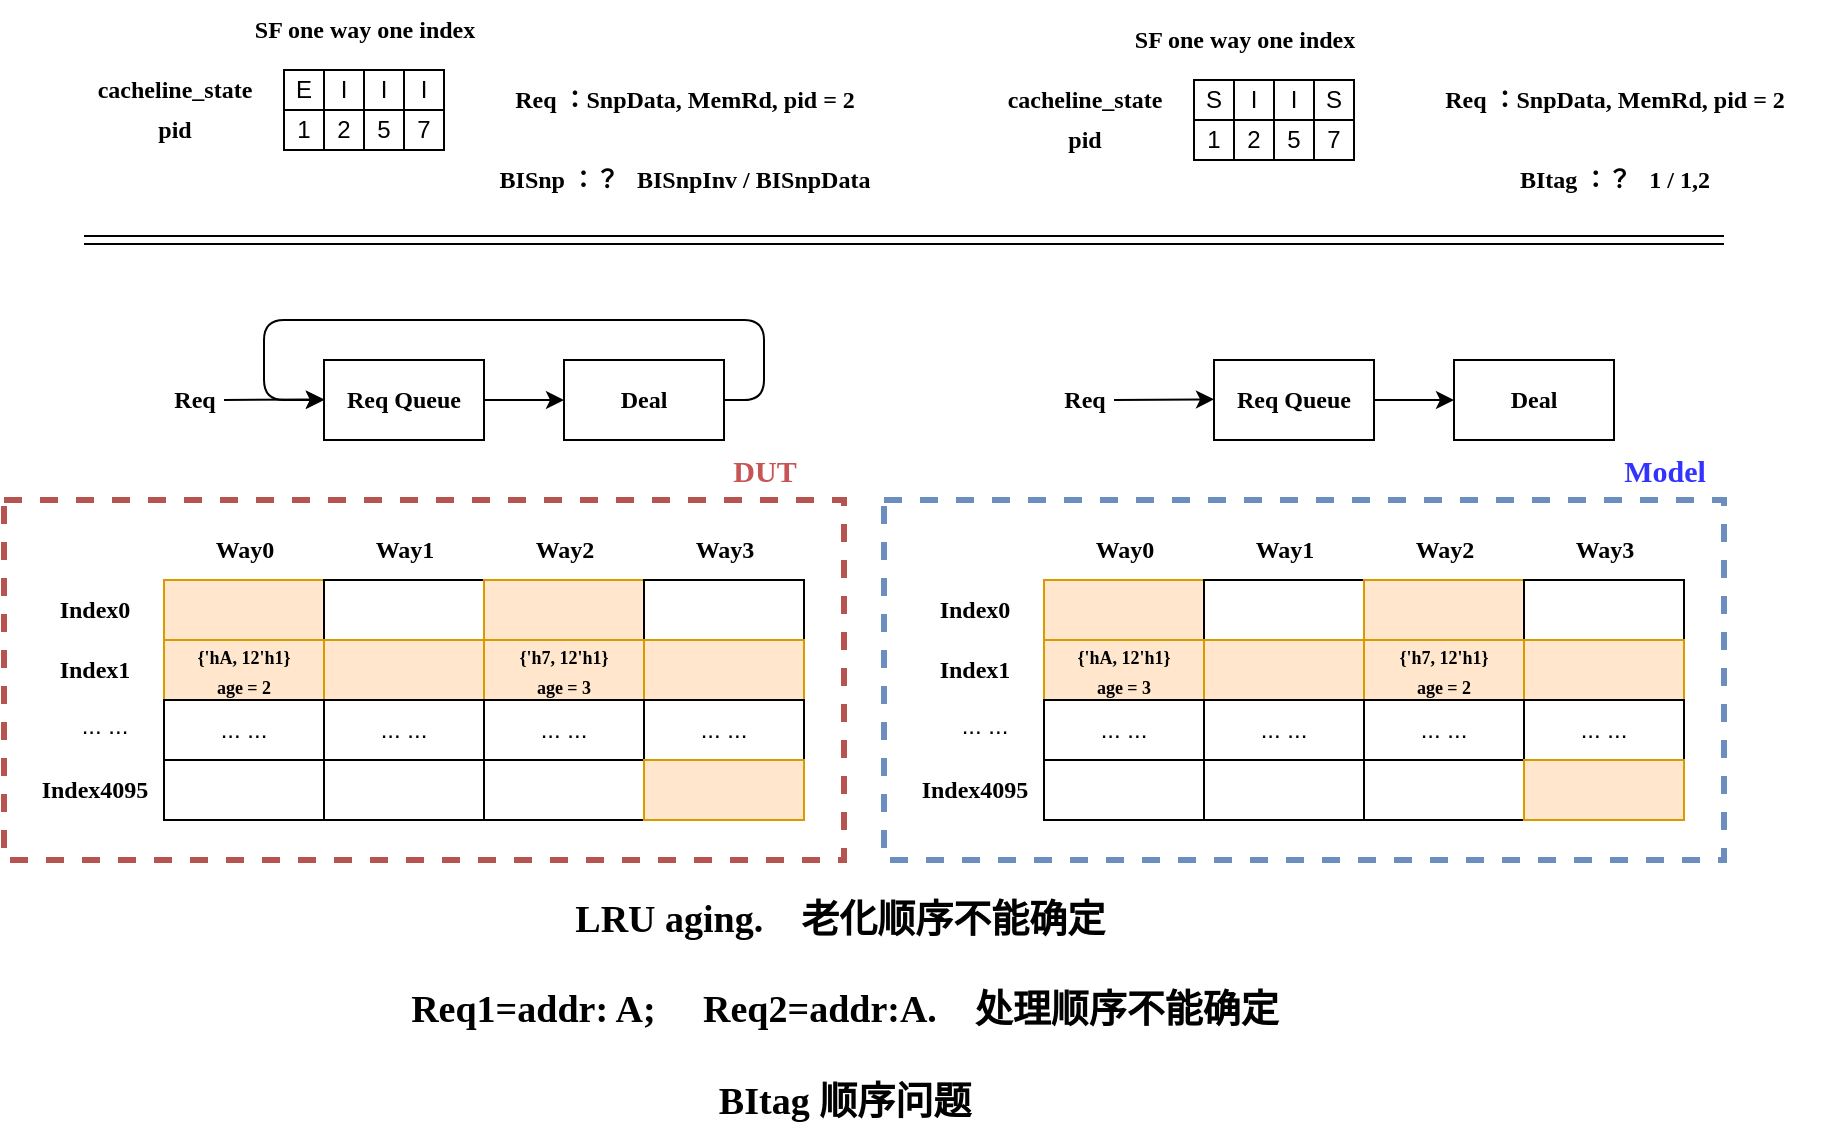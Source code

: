 <mxfile scale="5" border="0">
    <diagram id="RKooDY8fcuxsYfBq0sk9" name="第 1 页">
        <mxGraphModel dx="563" dy="1459" grid="1" gridSize="10" guides="1" tooltips="1" connect="1" arrows="1" fold="1" page="1" pageScale="1" pageWidth="827" pageHeight="1169" background="#ffffff" math="0" shadow="0">
            <root>
                <mxCell id="0"/>
                <mxCell id="1" parent="0"/>
                <mxCell id="151" value="" style="rounded=0;whiteSpace=wrap;html=1;fillColor=none;strokeColor=#b85450;strokeWidth=3;dashed=1;" vertex="1" parent="1">
                    <mxGeometry x="40" y="110" width="420" height="180" as="geometry"/>
                </mxCell>
                <mxCell id="152" value="" style="rounded=0;whiteSpace=wrap;html=1;fillColor=none;strokeColor=#6c8ebf;strokeWidth=3;dashed=1;" vertex="1" parent="1">
                    <mxGeometry x="480" y="110" width="420" height="180" as="geometry"/>
                </mxCell>
                <mxCell id="56" value="" style="rounded=0;whiteSpace=wrap;html=1;fillColor=#ffe6cc;strokeColor=#d79b00;" parent="1" vertex="1">
                    <mxGeometry x="120" y="150" width="80" height="30" as="geometry"/>
                </mxCell>
                <mxCell id="57" value="" style="rounded=0;whiteSpace=wrap;html=1;" parent="1" vertex="1">
                    <mxGeometry x="200" y="150" width="80" height="30" as="geometry"/>
                </mxCell>
                <mxCell id="58" value="" style="rounded=0;whiteSpace=wrap;html=1;fillColor=#ffe6cc;strokeColor=#d79b00;" parent="1" vertex="1">
                    <mxGeometry x="280" y="150" width="80" height="30" as="geometry"/>
                </mxCell>
                <mxCell id="59" value="" style="rounded=0;whiteSpace=wrap;html=1;" parent="1" vertex="1">
                    <mxGeometry x="360" y="150" width="80" height="30" as="geometry"/>
                </mxCell>
                <mxCell id="60" value="&lt;font face=&quot;Georgia&quot; style=&quot;font-size: 9px;&quot;&gt;&lt;b&gt;{&#39;hA,&amp;nbsp;&lt;span style=&quot;color: rgb(0, 0, 0);&quot;&gt;12&lt;/span&gt;&#39;h1}&lt;/b&gt;&lt;/font&gt;&lt;div&gt;&lt;font face=&quot;Georgia&quot; style=&quot;font-size: 9px;&quot;&gt;&lt;b&gt;age = 2&lt;/b&gt;&lt;/font&gt;&lt;/div&gt;" style="rounded=0;whiteSpace=wrap;html=1;fillColor=#ffe6cc;strokeColor=#d79b00;" parent="1" vertex="1">
                    <mxGeometry x="120" y="180" width="80" height="30" as="geometry"/>
                </mxCell>
                <mxCell id="61" value="" style="rounded=0;whiteSpace=wrap;html=1;fillColor=#ffe6cc;strokeColor=#d79b00;" parent="1" vertex="1">
                    <mxGeometry x="200" y="180" width="80" height="30" as="geometry"/>
                </mxCell>
                <mxCell id="62" value="&lt;font face=&quot;Georgia&quot; style=&quot;font-size: 9px;&quot;&gt;&lt;b&gt;{&#39;h7,&amp;nbsp;&lt;span style=&quot;color: rgb(0, 0, 0);&quot;&gt;12&lt;/span&gt;&#39;h1}&lt;/b&gt;&lt;/font&gt;&lt;div&gt;&lt;font face=&quot;Georgia&quot; style=&quot;font-size: 9px;&quot;&gt;&lt;b&gt;age = 3&lt;/b&gt;&lt;/font&gt;&lt;/div&gt;" style="rounded=0;whiteSpace=wrap;html=1;fillColor=#ffe6cc;strokeColor=#d79b00;" parent="1" vertex="1">
                    <mxGeometry x="280" y="180" width="80" height="30" as="geometry"/>
                </mxCell>
                <mxCell id="63" value="" style="rounded=0;whiteSpace=wrap;html=1;fillColor=#ffe6cc;strokeColor=#d79b00;" parent="1" vertex="1">
                    <mxGeometry x="360" y="180" width="80" height="30" as="geometry"/>
                </mxCell>
                <mxCell id="64" value="... ..." style="rounded=0;whiteSpace=wrap;html=1;" parent="1" vertex="1">
                    <mxGeometry x="120" y="210" width="80" height="30" as="geometry"/>
                </mxCell>
                <mxCell id="65" value="&lt;span style=&quot;color: rgb(0, 0, 0);&quot;&gt;... ...&lt;/span&gt;" style="rounded=0;whiteSpace=wrap;html=1;" parent="1" vertex="1">
                    <mxGeometry x="200" y="210" width="80" height="30" as="geometry"/>
                </mxCell>
                <mxCell id="66" value="&lt;span style=&quot;color: rgb(0, 0, 0);&quot;&gt;... ...&lt;/span&gt;" style="rounded=0;whiteSpace=wrap;html=1;" parent="1" vertex="1">
                    <mxGeometry x="280" y="210" width="80" height="30" as="geometry"/>
                </mxCell>
                <mxCell id="67" value="&lt;span style=&quot;color: rgb(0, 0, 0);&quot;&gt;... ...&lt;/span&gt;" style="rounded=0;whiteSpace=wrap;html=1;" parent="1" vertex="1">
                    <mxGeometry x="360" y="210" width="80" height="30" as="geometry"/>
                </mxCell>
                <mxCell id="68" value="" style="rounded=0;whiteSpace=wrap;html=1;" parent="1" vertex="1">
                    <mxGeometry x="120" y="240" width="80" height="30" as="geometry"/>
                </mxCell>
                <mxCell id="69" value="" style="rounded=0;whiteSpace=wrap;html=1;" parent="1" vertex="1">
                    <mxGeometry x="200" y="240" width="80" height="30" as="geometry"/>
                </mxCell>
                <mxCell id="70" value="" style="rounded=0;whiteSpace=wrap;html=1;" parent="1" vertex="1">
                    <mxGeometry x="280" y="240" width="80" height="30" as="geometry"/>
                </mxCell>
                <mxCell id="71" value="" style="rounded=0;whiteSpace=wrap;html=1;fillColor=#ffe6cc;strokeColor=#d79b00;" parent="1" vertex="1">
                    <mxGeometry x="360" y="240" width="80" height="30" as="geometry"/>
                </mxCell>
                <mxCell id="78" value="&lt;b&gt;&lt;font face=&quot;Georgia&quot;&gt;Index0&lt;/font&gt;&lt;/b&gt;" style="text;html=1;align=center;verticalAlign=middle;resizable=0;points=[];autosize=1;strokeColor=none;fillColor=none;" parent="1" vertex="1">
                    <mxGeometry x="50" y="150" width="70" height="30" as="geometry"/>
                </mxCell>
                <mxCell id="91" value="&lt;font face=&quot;Georgia&quot;&gt;&lt;b&gt;Req ：SnpData, MemRd, pid = 2&lt;/b&gt;&lt;/font&gt;" style="text;html=1;align=center;verticalAlign=middle;resizable=0;points=[];autosize=1;strokeColor=none;fillColor=none;" parent="1" vertex="1">
                    <mxGeometry x="270" y="-105" width="220" height="30" as="geometry"/>
                </mxCell>
                <mxCell id="92" value="&lt;font face=&quot;Georgia&quot;&gt;&lt;b&gt;BISnp ：？&amp;nbsp; &amp;nbsp;BISnpInv / BISnpData&lt;/b&gt;&lt;/font&gt;" style="text;html=1;align=center;verticalAlign=middle;resizable=0;points=[];autosize=1;strokeColor=none;fillColor=none;" parent="1" vertex="1">
                    <mxGeometry x="260" y="-65" width="240" height="30" as="geometry"/>
                </mxCell>
                <mxCell id="93" value="&lt;font face=&quot;Georgia&quot;&gt;&lt;b&gt;Index4095&lt;/b&gt;&lt;/font&gt;" style="text;html=1;align=center;verticalAlign=middle;resizable=0;points=[];autosize=1;strokeColor=none;fillColor=none;" parent="1" vertex="1">
                    <mxGeometry x="40" y="240" width="90" height="30" as="geometry"/>
                </mxCell>
                <mxCell id="94" value="... ..." style="text;html=1;align=center;verticalAlign=middle;resizable=0;points=[];autosize=1;strokeColor=none;fillColor=none;" parent="1" vertex="1">
                    <mxGeometry x="65" y="208" width="50" height="30" as="geometry"/>
                </mxCell>
                <mxCell id="95" value="&lt;font face=&quot;Georgia&quot;&gt;&lt;b&gt;Index1&lt;/b&gt;&lt;/font&gt;" style="text;html=1;align=center;verticalAlign=middle;resizable=0;points=[];autosize=1;strokeColor=none;fillColor=none;" parent="1" vertex="1">
                    <mxGeometry x="55" y="180" width="60" height="30" as="geometry"/>
                </mxCell>
                <mxCell id="96" value="&lt;font face=&quot;Georgia&quot;&gt;&lt;b&gt;Way0&lt;/b&gt;&lt;/font&gt;" style="text;html=1;align=center;verticalAlign=middle;resizable=0;points=[];autosize=1;strokeColor=none;fillColor=none;" parent="1" vertex="1">
                    <mxGeometry x="130" y="120" width="60" height="30" as="geometry"/>
                </mxCell>
                <mxCell id="97" value="&lt;font face=&quot;Georgia&quot;&gt;&lt;b&gt;Way1&lt;/b&gt;&lt;/font&gt;" style="text;html=1;align=center;verticalAlign=middle;resizable=0;points=[];autosize=1;strokeColor=none;fillColor=none;" parent="1" vertex="1">
                    <mxGeometry x="210" y="120" width="60" height="30" as="geometry"/>
                </mxCell>
                <mxCell id="98" value="&lt;font face=&quot;Georgia&quot;&gt;&lt;b&gt;Way2&lt;/b&gt;&lt;/font&gt;" style="text;html=1;align=center;verticalAlign=middle;resizable=0;points=[];autosize=1;strokeColor=none;fillColor=none;" parent="1" vertex="1">
                    <mxGeometry x="290" y="120" width="60" height="30" as="geometry"/>
                </mxCell>
                <mxCell id="99" value="&lt;font face=&quot;Georgia&quot;&gt;&lt;b&gt;Way3&lt;/b&gt;&lt;/font&gt;" style="text;html=1;align=center;verticalAlign=middle;resizable=0;points=[];autosize=1;strokeColor=none;fillColor=none;" parent="1" vertex="1">
                    <mxGeometry x="370" y="120" width="60" height="30" as="geometry"/>
                </mxCell>
                <mxCell id="127" value="" style="rounded=0;whiteSpace=wrap;html=1;fillColor=#ffe6cc;strokeColor=#d79b00;" vertex="1" parent="1">
                    <mxGeometry x="560" y="150" width="80" height="30" as="geometry"/>
                </mxCell>
                <mxCell id="128" value="" style="rounded=0;whiteSpace=wrap;html=1;" vertex="1" parent="1">
                    <mxGeometry x="640" y="150" width="80" height="30" as="geometry"/>
                </mxCell>
                <mxCell id="129" value="" style="rounded=0;whiteSpace=wrap;html=1;fillColor=#ffe6cc;strokeColor=#d79b00;" vertex="1" parent="1">
                    <mxGeometry x="720" y="150" width="80" height="30" as="geometry"/>
                </mxCell>
                <mxCell id="130" value="" style="rounded=0;whiteSpace=wrap;html=1;" vertex="1" parent="1">
                    <mxGeometry x="800" y="150" width="80" height="30" as="geometry"/>
                </mxCell>
                <mxCell id="131" value="&lt;font face=&quot;Georgia&quot; style=&quot;font-size: 9px;&quot;&gt;&lt;b&gt;{&#39;hA,&amp;nbsp;&lt;span style=&quot;color: rgb(0, 0, 0);&quot;&gt;12&lt;/span&gt;&#39;h1}&lt;/b&gt;&lt;/font&gt;&lt;div&gt;&lt;font face=&quot;Georgia&quot; style=&quot;font-size: 9px;&quot;&gt;&lt;b&gt;age = 3&lt;/b&gt;&lt;/font&gt;&lt;/div&gt;" style="rounded=0;whiteSpace=wrap;html=1;fillColor=#ffe6cc;strokeColor=#d79b00;" vertex="1" parent="1">
                    <mxGeometry x="560" y="180" width="80" height="30" as="geometry"/>
                </mxCell>
                <mxCell id="132" value="" style="rounded=0;whiteSpace=wrap;html=1;fillColor=#ffe6cc;strokeColor=#d79b00;" vertex="1" parent="1">
                    <mxGeometry x="640" y="180" width="80" height="30" as="geometry"/>
                </mxCell>
                <mxCell id="133" value="&lt;font face=&quot;Georgia&quot; style=&quot;font-size: 9px;&quot;&gt;&lt;b&gt;{&#39;h7,&amp;nbsp;&lt;span style=&quot;color: rgb(0, 0, 0);&quot;&gt;12&lt;/span&gt;&#39;h1}&lt;/b&gt;&lt;/font&gt;&lt;div&gt;&lt;font face=&quot;Georgia&quot; style=&quot;font-size: 9px;&quot;&gt;&lt;b&gt;age = 2&lt;/b&gt;&lt;/font&gt;&lt;/div&gt;" style="rounded=0;whiteSpace=wrap;html=1;fillColor=#ffe6cc;strokeColor=#d79b00;" vertex="1" parent="1">
                    <mxGeometry x="720" y="180" width="80" height="30" as="geometry"/>
                </mxCell>
                <mxCell id="134" value="" style="rounded=0;whiteSpace=wrap;html=1;fillColor=#ffe6cc;strokeColor=#d79b00;" vertex="1" parent="1">
                    <mxGeometry x="800" y="180" width="80" height="30" as="geometry"/>
                </mxCell>
                <mxCell id="135" value="... ..." style="rounded=0;whiteSpace=wrap;html=1;" vertex="1" parent="1">
                    <mxGeometry x="560" y="210" width="80" height="30" as="geometry"/>
                </mxCell>
                <mxCell id="136" value="&lt;span style=&quot;color: rgb(0, 0, 0);&quot;&gt;... ...&lt;/span&gt;" style="rounded=0;whiteSpace=wrap;html=1;" vertex="1" parent="1">
                    <mxGeometry x="640" y="210" width="80" height="30" as="geometry"/>
                </mxCell>
                <mxCell id="137" value="&lt;span style=&quot;color: rgb(0, 0, 0);&quot;&gt;... ...&lt;/span&gt;" style="rounded=0;whiteSpace=wrap;html=1;" vertex="1" parent="1">
                    <mxGeometry x="720" y="210" width="80" height="30" as="geometry"/>
                </mxCell>
                <mxCell id="138" value="&lt;span style=&quot;color: rgb(0, 0, 0);&quot;&gt;... ...&lt;/span&gt;" style="rounded=0;whiteSpace=wrap;html=1;" vertex="1" parent="1">
                    <mxGeometry x="800" y="210" width="80" height="30" as="geometry"/>
                </mxCell>
                <mxCell id="139" value="" style="rounded=0;whiteSpace=wrap;html=1;" vertex="1" parent="1">
                    <mxGeometry x="560" y="240" width="80" height="30" as="geometry"/>
                </mxCell>
                <mxCell id="140" value="" style="rounded=0;whiteSpace=wrap;html=1;" vertex="1" parent="1">
                    <mxGeometry x="640" y="240" width="80" height="30" as="geometry"/>
                </mxCell>
                <mxCell id="141" value="" style="rounded=0;whiteSpace=wrap;html=1;" vertex="1" parent="1">
                    <mxGeometry x="720" y="240" width="80" height="30" as="geometry"/>
                </mxCell>
                <mxCell id="142" value="" style="rounded=0;whiteSpace=wrap;html=1;fillColor=#ffe6cc;strokeColor=#d79b00;" vertex="1" parent="1">
                    <mxGeometry x="800" y="240" width="80" height="30" as="geometry"/>
                </mxCell>
                <mxCell id="143" value="&lt;b&gt;&lt;font face=&quot;Georgia&quot;&gt;Index0&lt;/font&gt;&lt;/b&gt;" style="text;html=1;align=center;verticalAlign=middle;resizable=0;points=[];autosize=1;strokeColor=none;fillColor=none;" vertex="1" parent="1">
                    <mxGeometry x="490" y="150" width="70" height="30" as="geometry"/>
                </mxCell>
                <mxCell id="144" value="&lt;font face=&quot;Georgia&quot;&gt;&lt;b&gt;Index4095&lt;/b&gt;&lt;/font&gt;" style="text;html=1;align=center;verticalAlign=middle;resizable=0;points=[];autosize=1;strokeColor=none;fillColor=none;" vertex="1" parent="1">
                    <mxGeometry x="480" y="240" width="90" height="30" as="geometry"/>
                </mxCell>
                <mxCell id="145" value="... ..." style="text;html=1;align=center;verticalAlign=middle;resizable=0;points=[];autosize=1;strokeColor=none;fillColor=none;" vertex="1" parent="1">
                    <mxGeometry x="505" y="208" width="50" height="30" as="geometry"/>
                </mxCell>
                <mxCell id="146" value="&lt;font face=&quot;Georgia&quot;&gt;&lt;b&gt;Index1&lt;/b&gt;&lt;/font&gt;" style="text;html=1;align=center;verticalAlign=middle;resizable=0;points=[];autosize=1;strokeColor=none;fillColor=none;" vertex="1" parent="1">
                    <mxGeometry x="495" y="180" width="60" height="30" as="geometry"/>
                </mxCell>
                <mxCell id="147" value="&lt;font face=&quot;Georgia&quot;&gt;&lt;b&gt;Way0&lt;/b&gt;&lt;/font&gt;" style="text;html=1;align=center;verticalAlign=middle;resizable=0;points=[];autosize=1;strokeColor=none;fillColor=none;" vertex="1" parent="1">
                    <mxGeometry x="570" y="120" width="60" height="30" as="geometry"/>
                </mxCell>
                <mxCell id="148" value="&lt;font face=&quot;Georgia&quot;&gt;&lt;b&gt;Way1&lt;/b&gt;&lt;/font&gt;" style="text;html=1;align=center;verticalAlign=middle;resizable=0;points=[];autosize=1;strokeColor=none;fillColor=none;" vertex="1" parent="1">
                    <mxGeometry x="650" y="120" width="60" height="30" as="geometry"/>
                </mxCell>
                <mxCell id="149" value="&lt;font face=&quot;Georgia&quot;&gt;&lt;b&gt;Way2&lt;/b&gt;&lt;/font&gt;" style="text;html=1;align=center;verticalAlign=middle;resizable=0;points=[];autosize=1;strokeColor=none;fillColor=none;" vertex="1" parent="1">
                    <mxGeometry x="730" y="120" width="60" height="30" as="geometry"/>
                </mxCell>
                <mxCell id="150" value="&lt;font face=&quot;Georgia&quot;&gt;&lt;b&gt;Way3&lt;/b&gt;&lt;/font&gt;" style="text;html=1;align=center;verticalAlign=middle;resizable=0;points=[];autosize=1;strokeColor=none;fillColor=none;" vertex="1" parent="1">
                    <mxGeometry x="810" y="120" width="60" height="30" as="geometry"/>
                </mxCell>
                <mxCell id="153" value="&lt;font style=&quot;color: rgb(200, 85, 85);&quot; face=&quot;Georgia&quot;&gt;&lt;span style=&quot;font-size: 15px;&quot;&gt;&lt;b style=&quot;&quot;&gt;DUT&lt;/b&gt;&lt;/span&gt;&lt;/font&gt;" style="text;html=1;align=center;verticalAlign=middle;resizable=0;points=[];autosize=1;strokeColor=none;fillColor=none;" vertex="1" parent="1">
                    <mxGeometry x="390" y="80" width="60" height="30" as="geometry"/>
                </mxCell>
                <mxCell id="154" value="&lt;p&gt;&lt;font style=&quot;color: rgb(51, 51, 255);&quot; face=&quot;Georgia&quot;&gt;&lt;span style=&quot;font-size: 15px;&quot;&gt;&lt;b style=&quot;&quot;&gt;Model&lt;/b&gt;&lt;/span&gt;&lt;/font&gt;&lt;/p&gt;" style="text;html=1;align=center;verticalAlign=middle;resizable=0;points=[];autosize=1;strokeColor=none;fillColor=none;" vertex="1" parent="1">
                    <mxGeometry x="835" y="65" width="70" height="60" as="geometry"/>
                </mxCell>
                <mxCell id="158" style="edgeStyle=none;html=1;entryX=0;entryY=0.5;entryDx=0;entryDy=0;" edge="1" parent="1" source="155" target="157">
                    <mxGeometry relative="1" as="geometry"/>
                </mxCell>
                <mxCell id="155" value="&lt;font face=&quot;Georgia&quot;&gt;&lt;b&gt;Req Queue&lt;/b&gt;&lt;/font&gt;" style="rounded=0;whiteSpace=wrap;html=1;" vertex="1" parent="1">
                    <mxGeometry x="200" y="40" width="80" height="40" as="geometry"/>
                </mxCell>
                <mxCell id="159" style="edgeStyle=none;html=1;entryX=0;entryY=0.5;entryDx=0;entryDy=0;" edge="1" parent="1">
                    <mxGeometry relative="1" as="geometry">
                        <mxPoint x="200" y="60" as="targetPoint"/>
                        <mxPoint x="400" y="60" as="sourcePoint"/>
                        <Array as="points">
                            <mxPoint x="420" y="60"/>
                            <mxPoint x="420" y="20"/>
                            <mxPoint x="170" y="20"/>
                            <mxPoint x="170" y="60"/>
                        </Array>
                    </mxGeometry>
                </mxCell>
                <mxCell id="157" value="&lt;font face=&quot;Georgia&quot;&gt;&lt;b&gt;Deal&lt;/b&gt;&lt;/font&gt;" style="rounded=0;whiteSpace=wrap;html=1;" vertex="1" parent="1">
                    <mxGeometry x="320" y="40" width="80" height="40" as="geometry"/>
                </mxCell>
                <mxCell id="160" style="edgeStyle=none;html=1;entryX=0;entryY=0.5;entryDx=0;entryDy=0;" edge="1" parent="1">
                    <mxGeometry relative="1" as="geometry">
                        <mxPoint x="150" y="60" as="sourcePoint"/>
                        <mxPoint x="200" y="59.67" as="targetPoint"/>
                    </mxGeometry>
                </mxCell>
                <mxCell id="161" value="&lt;b&gt;&lt;font face=&quot;Georgia&quot;&gt;Req&lt;/font&gt;&lt;/b&gt;" style="text;html=1;align=center;verticalAlign=middle;resizable=0;points=[];autosize=1;strokeColor=none;fillColor=none;" vertex="1" parent="1">
                    <mxGeometry x="110" y="45" width="50" height="30" as="geometry"/>
                </mxCell>
                <mxCell id="162" style="edgeStyle=none;html=1;entryX=0;entryY=0.5;entryDx=0;entryDy=0;" edge="1" parent="1" source="163" target="164">
                    <mxGeometry relative="1" as="geometry"/>
                </mxCell>
                <mxCell id="163" value="&lt;font face=&quot;Georgia&quot;&gt;&lt;b&gt;Req Queue&lt;/b&gt;&lt;/font&gt;" style="rounded=0;whiteSpace=wrap;html=1;" vertex="1" parent="1">
                    <mxGeometry x="645" y="40" width="80" height="40" as="geometry"/>
                </mxCell>
                <mxCell id="164" value="&lt;font face=&quot;Georgia&quot;&gt;&lt;b&gt;Deal&lt;/b&gt;&lt;/font&gt;" style="rounded=0;whiteSpace=wrap;html=1;" vertex="1" parent="1">
                    <mxGeometry x="765" y="40" width="80" height="40" as="geometry"/>
                </mxCell>
                <mxCell id="165" style="edgeStyle=none;html=1;entryX=0;entryY=0.5;entryDx=0;entryDy=0;" edge="1" parent="1">
                    <mxGeometry relative="1" as="geometry">
                        <mxPoint x="595" y="60" as="sourcePoint"/>
                        <mxPoint x="645" y="59.67" as="targetPoint"/>
                    </mxGeometry>
                </mxCell>
                <mxCell id="166" value="&lt;b&gt;&lt;font face=&quot;Georgia&quot;&gt;Req&lt;/font&gt;&lt;/b&gt;" style="text;html=1;align=center;verticalAlign=middle;resizable=0;points=[];autosize=1;strokeColor=none;fillColor=none;" vertex="1" parent="1">
                    <mxGeometry x="555" y="45" width="50" height="30" as="geometry"/>
                </mxCell>
                <mxCell id="168" value="&lt;font style=&quot;font-size: 19px;&quot; face=&quot;Georgia&quot;&gt;&lt;b style=&quot;&quot;&gt;LRU aging.&amp;nbsp; &amp;nbsp; 老化顺序不能确定&amp;nbsp;&lt;/b&gt;&lt;/font&gt;&lt;div&gt;&lt;font face=&quot;Georgia&quot;&gt;&lt;span style=&quot;font-size: 19px;&quot;&gt;&lt;b&gt;&lt;br&gt;&lt;/b&gt;&lt;/span&gt;&lt;/font&gt;&lt;div&gt;&lt;font style=&quot;font-size: 19px;&quot; face=&quot;Georgia&quot; color=&quot;#000000&quot;&gt;&lt;b&gt;Req1=addr: A;&amp;nbsp; &amp;nbsp; &amp;nbsp;Req2=addr:A.&amp;nbsp; &amp;nbsp; 处理顺序不能确定&lt;/b&gt;&lt;/font&gt;&lt;/div&gt;&lt;div&gt;&lt;font style=&quot;font-size: 19px;&quot; face=&quot;Georgia&quot; color=&quot;#000000&quot;&gt;&lt;b&gt;&lt;br&gt;&lt;/b&gt;&lt;/font&gt;&lt;div&gt;&lt;font style=&quot;font-size: 19px;&quot; face=&quot;Georgia&quot;&gt;&lt;b style=&quot;&quot;&gt;BItag 顺序问题&lt;/b&gt;&lt;/font&gt;&lt;/div&gt;&lt;/div&gt;&lt;/div&gt;" style="text;html=1;align=center;verticalAlign=middle;resizable=0;points=[];autosize=1;strokeColor=none;fillColor=none;" vertex="1" parent="1">
                    <mxGeometry x="210" y="300" width="500" height="130" as="geometry"/>
                </mxCell>
                <mxCell id="172" value="E" style="rounded=0;whiteSpace=wrap;html=1;" vertex="1" parent="1">
                    <mxGeometry x="180" y="-105" width="20" height="20" as="geometry"/>
                </mxCell>
                <mxCell id="173" value="I" style="rounded=0;whiteSpace=wrap;html=1;" vertex="1" parent="1">
                    <mxGeometry x="200" y="-105" width="20" height="20" as="geometry"/>
                </mxCell>
                <mxCell id="174" value="I" style="rounded=0;whiteSpace=wrap;html=1;" vertex="1" parent="1">
                    <mxGeometry x="220" y="-105" width="20" height="20" as="geometry"/>
                </mxCell>
                <mxCell id="175" value="I" style="rounded=0;whiteSpace=wrap;html=1;" vertex="1" parent="1">
                    <mxGeometry x="240" y="-105" width="20" height="20" as="geometry"/>
                </mxCell>
                <mxCell id="176" value="1" style="rounded=0;whiteSpace=wrap;html=1;" vertex="1" parent="1">
                    <mxGeometry x="180" y="-85" width="20" height="20" as="geometry"/>
                </mxCell>
                <mxCell id="177" value="2" style="rounded=0;whiteSpace=wrap;html=1;" vertex="1" parent="1">
                    <mxGeometry x="200" y="-85" width="20" height="20" as="geometry"/>
                </mxCell>
                <mxCell id="178" value="5" style="rounded=0;whiteSpace=wrap;html=1;" vertex="1" parent="1">
                    <mxGeometry x="220" y="-85" width="20" height="20" as="geometry"/>
                </mxCell>
                <mxCell id="179" value="7" style="rounded=0;whiteSpace=wrap;html=1;" vertex="1" parent="1">
                    <mxGeometry x="240" y="-85" width="20" height="20" as="geometry"/>
                </mxCell>
                <mxCell id="180" value="&lt;font face=&quot;Georgia&quot;&gt;&lt;b&gt;cacheline_state&lt;/b&gt;&lt;/font&gt;" style="text;html=1;align=center;verticalAlign=middle;resizable=0;points=[];autosize=1;strokeColor=none;fillColor=none;" vertex="1" parent="1">
                    <mxGeometry x="65" y="-110" width="120" height="30" as="geometry"/>
                </mxCell>
                <mxCell id="181" value="&lt;font face=&quot;Georgia&quot;&gt;&lt;b&gt;pid&lt;/b&gt;&lt;/font&gt;" style="text;html=1;align=center;verticalAlign=middle;resizable=0;points=[];autosize=1;strokeColor=none;fillColor=none;" vertex="1" parent="1">
                    <mxGeometry x="105" y="-90" width="40" height="30" as="geometry"/>
                </mxCell>
                <mxCell id="182" value="&lt;font face=&quot;Georgia&quot;&gt;&lt;b&gt;SF one way one index&lt;/b&gt;&lt;/font&gt;" style="text;html=1;align=center;verticalAlign=middle;resizable=0;points=[];autosize=1;strokeColor=none;fillColor=none;" vertex="1" parent="1">
                    <mxGeometry x="140" y="-140" width="160" height="30" as="geometry"/>
                </mxCell>
                <mxCell id="184" value="" style="shape=link;html=1;" edge="1" parent="1">
                    <mxGeometry width="100" relative="1" as="geometry">
                        <mxPoint x="80" y="-20" as="sourcePoint"/>
                        <mxPoint x="900" y="-20" as="targetPoint"/>
                    </mxGeometry>
                </mxCell>
                <mxCell id="185" value="S" style="rounded=0;whiteSpace=wrap;html=1;" vertex="1" parent="1">
                    <mxGeometry x="635" y="-100" width="20" height="20" as="geometry"/>
                </mxCell>
                <mxCell id="186" value="I" style="rounded=0;whiteSpace=wrap;html=1;" vertex="1" parent="1">
                    <mxGeometry x="655" y="-100" width="20" height="20" as="geometry"/>
                </mxCell>
                <mxCell id="187" value="I" style="rounded=0;whiteSpace=wrap;html=1;" vertex="1" parent="1">
                    <mxGeometry x="675" y="-100" width="20" height="20" as="geometry"/>
                </mxCell>
                <mxCell id="188" value="S" style="rounded=0;whiteSpace=wrap;html=1;" vertex="1" parent="1">
                    <mxGeometry x="695" y="-100" width="20" height="20" as="geometry"/>
                </mxCell>
                <mxCell id="189" value="1" style="rounded=0;whiteSpace=wrap;html=1;" vertex="1" parent="1">
                    <mxGeometry x="635" y="-80" width="20" height="20" as="geometry"/>
                </mxCell>
                <mxCell id="190" value="2" style="rounded=0;whiteSpace=wrap;html=1;" vertex="1" parent="1">
                    <mxGeometry x="655" y="-80" width="20" height="20" as="geometry"/>
                </mxCell>
                <mxCell id="191" value="5" style="rounded=0;whiteSpace=wrap;html=1;" vertex="1" parent="1">
                    <mxGeometry x="675" y="-80" width="20" height="20" as="geometry"/>
                </mxCell>
                <mxCell id="192" value="7" style="rounded=0;whiteSpace=wrap;html=1;" vertex="1" parent="1">
                    <mxGeometry x="695" y="-80" width="20" height="20" as="geometry"/>
                </mxCell>
                <mxCell id="193" value="&lt;font face=&quot;Georgia&quot;&gt;&lt;b&gt;cacheline_state&lt;/b&gt;&lt;/font&gt;" style="text;html=1;align=center;verticalAlign=middle;resizable=0;points=[];autosize=1;strokeColor=none;fillColor=none;" vertex="1" parent="1">
                    <mxGeometry x="520" y="-105" width="120" height="30" as="geometry"/>
                </mxCell>
                <mxCell id="194" value="&lt;font face=&quot;Georgia&quot;&gt;&lt;b&gt;pid&lt;/b&gt;&lt;/font&gt;" style="text;html=1;align=center;verticalAlign=middle;resizable=0;points=[];autosize=1;strokeColor=none;fillColor=none;" vertex="1" parent="1">
                    <mxGeometry x="560" y="-85" width="40" height="30" as="geometry"/>
                </mxCell>
                <mxCell id="195" value="&lt;font face=&quot;Georgia&quot;&gt;&lt;b&gt;SF one way one index&lt;/b&gt;&lt;/font&gt;" style="text;html=1;align=center;verticalAlign=middle;resizable=0;points=[];autosize=1;strokeColor=none;fillColor=none;" vertex="1" parent="1">
                    <mxGeometry x="580" y="-135" width="160" height="30" as="geometry"/>
                </mxCell>
                <mxCell id="196" value="&lt;font face=&quot;Georgia&quot;&gt;&lt;b&gt;Req ：SnpData, MemRd, pid = 2&lt;/b&gt;&lt;/font&gt;" style="text;html=1;align=center;verticalAlign=middle;resizable=0;points=[];autosize=1;strokeColor=none;fillColor=none;" vertex="1" parent="1">
                    <mxGeometry x="735" y="-105" width="220" height="30" as="geometry"/>
                </mxCell>
                <mxCell id="197" value="&lt;font face=&quot;Georgia&quot;&gt;&lt;b&gt;BItag ：？&amp;nbsp; &amp;nbsp;1 / 1,2&lt;/b&gt;&lt;/font&gt;" style="text;html=1;align=center;verticalAlign=middle;resizable=0;points=[];autosize=1;strokeColor=none;fillColor=none;" vertex="1" parent="1">
                    <mxGeometry x="780" y="-65" width="130" height="30" as="geometry"/>
                </mxCell>
            </root>
        </mxGraphModel>
    </diagram>
</mxfile>